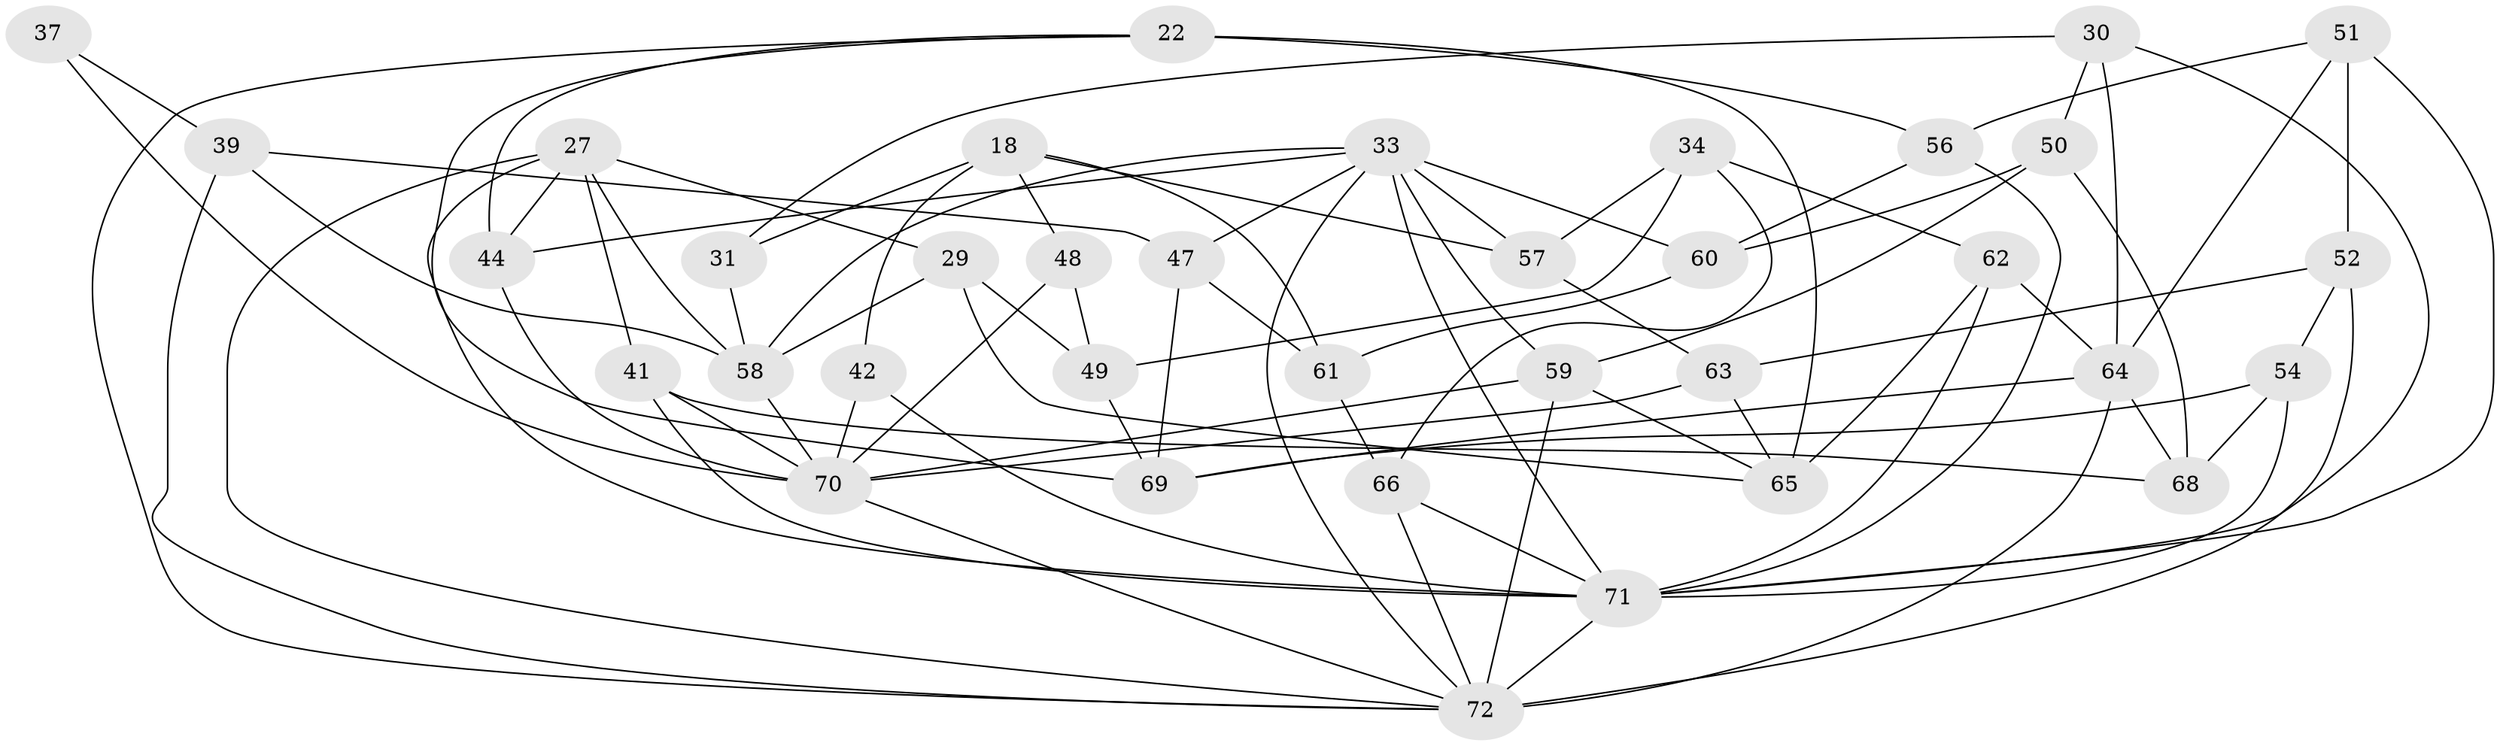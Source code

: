 // original degree distribution, {4: 1.0}
// Generated by graph-tools (version 1.1) at 2025/59/03/09/25 04:59:15]
// undirected, 36 vertices, 86 edges
graph export_dot {
graph [start="1"]
  node [color=gray90,style=filled];
  18 [super="+2"];
  22 [super="+8"];
  27 [super="+26"];
  29;
  30;
  31;
  33 [super="+7+17+32"];
  34;
  37;
  39;
  41 [super="+25"];
  42;
  44;
  47;
  48;
  49;
  50;
  51;
  52;
  54;
  56;
  57;
  58 [super="+9+12+19"];
  59 [super="+11+14+53"];
  60;
  61;
  62;
  63;
  64 [super="+13+35"];
  65 [super="+1"];
  66;
  68;
  69 [super="+67"];
  70 [super="+16+36+55"];
  71 [super="+43+46"];
  72 [super="+20+38"];
  18 -- 61;
  18 -- 57;
  18 -- 31 [weight=2];
  18 -- 48;
  18 -- 42;
  22 -- 44;
  22 -- 65 [weight=2];
  22 -- 56;
  22 -- 72;
  22 -- 69;
  27 -- 29;
  27 -- 41 [weight=2];
  27 -- 71;
  27 -- 72 [weight=2];
  27 -- 58;
  27 -- 44;
  29 -- 65;
  29 -- 49;
  29 -- 58;
  30 -- 31;
  30 -- 50;
  30 -- 71;
  30 -- 64;
  31 -- 58;
  33 -- 60;
  33 -- 47;
  33 -- 57;
  33 -- 58 [weight=3];
  33 -- 59 [weight=3];
  33 -- 71 [weight=3];
  33 -- 72;
  33 -- 44;
  34 -- 66;
  34 -- 49;
  34 -- 62;
  34 -- 57;
  37 -- 39;
  37 -- 70 [weight=3];
  39 -- 47;
  39 -- 58;
  39 -- 72;
  41 -- 70;
  41 -- 68;
  41 -- 71 [weight=2];
  42 -- 70 [weight=2];
  42 -- 71;
  44 -- 70;
  47 -- 61;
  47 -- 69;
  48 -- 49;
  48 -- 70 [weight=2];
  49 -- 69;
  50 -- 68;
  50 -- 60;
  50 -- 59;
  51 -- 56;
  51 -- 64;
  51 -- 52;
  51 -- 71;
  52 -- 63;
  52 -- 54;
  52 -- 72;
  54 -- 71;
  54 -- 69;
  54 -- 68;
  56 -- 60;
  56 -- 71;
  57 -- 63;
  58 -- 70 [weight=3];
  59 -- 72 [weight=3];
  59 -- 65;
  59 -- 70 [weight=2];
  60 -- 61;
  61 -- 66;
  62 -- 65;
  62 -- 64;
  62 -- 71;
  63 -- 65;
  63 -- 70;
  64 -- 72 [weight=2];
  64 -- 68;
  64 -- 69 [weight=2];
  66 -- 72;
  66 -- 71;
  70 -- 72;
  71 -- 72;
}
